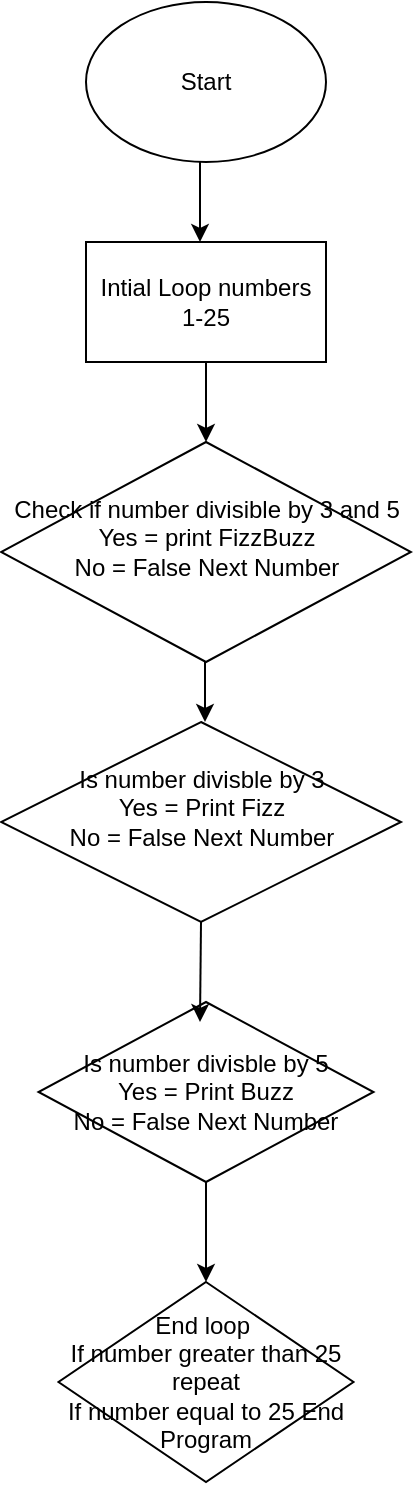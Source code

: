 <mxfile version="26.0.15">
  <diagram name="Page-1" id="K5-_3WBgOPwUEwAdYkSD">
    <mxGraphModel dx="1194" dy="806" grid="1" gridSize="10" guides="1" tooltips="1" connect="1" arrows="1" fold="1" page="1" pageScale="1" pageWidth="850" pageHeight="1100" math="0" shadow="0">
      <root>
        <mxCell id="0" />
        <mxCell id="1" parent="0" />
        <mxCell id="HXaN-FVsAorOwEQNycMN-1" value="Start" style="ellipse;whiteSpace=wrap;html=1;" vertex="1" parent="1">
          <mxGeometry x="320" y="30" width="120" height="80" as="geometry" />
        </mxCell>
        <mxCell id="HXaN-FVsAorOwEQNycMN-2" value="Intial Loop numbers 1-25" style="rounded=0;whiteSpace=wrap;html=1;" vertex="1" parent="1">
          <mxGeometry x="320" y="150" width="120" height="60" as="geometry" />
        </mxCell>
        <mxCell id="HXaN-FVsAorOwEQNycMN-3" value="Check if number divisible by 3 and 5&lt;div&gt;Yes = print FizzBuzz&lt;/div&gt;&lt;div&gt;No = False Next Number&lt;/div&gt;&lt;div&gt;&lt;br&gt;&lt;/div&gt;" style="rhombus;whiteSpace=wrap;html=1;" vertex="1" parent="1">
          <mxGeometry x="277.5" y="250" width="205" height="110" as="geometry" />
        </mxCell>
        <mxCell id="HXaN-FVsAorOwEQNycMN-4" value="Is number divisble by 3&lt;div&gt;Yes = Print Fizz&lt;/div&gt;&lt;div&gt;No = False Next Number&lt;/div&gt;&lt;div&gt;&lt;br&gt;&lt;/div&gt;" style="rhombus;whiteSpace=wrap;html=1;" vertex="1" parent="1">
          <mxGeometry x="277.5" y="390" width="200" height="100" as="geometry" />
        </mxCell>
        <mxCell id="HXaN-FVsAorOwEQNycMN-5" value="Is number divisble by 5&lt;div&gt;Yes = Print Buzz&lt;/div&gt;&lt;div&gt;No = False Next Number&lt;/div&gt;" style="rhombus;whiteSpace=wrap;html=1;" vertex="1" parent="1">
          <mxGeometry x="296.25" y="530" width="167.5" height="90" as="geometry" />
        </mxCell>
        <mxCell id="HXaN-FVsAorOwEQNycMN-6" value="End loop&amp;nbsp;&lt;div&gt;If number greater than 25 repeat&lt;/div&gt;&lt;div&gt;If number equal to 25 End Program&lt;/div&gt;" style="rhombus;whiteSpace=wrap;html=1;" vertex="1" parent="1">
          <mxGeometry x="306.25" y="670" width="147.5" height="100" as="geometry" />
        </mxCell>
        <mxCell id="HXaN-FVsAorOwEQNycMN-7" value="" style="endArrow=classic;html=1;rounded=0;" edge="1" parent="1">
          <mxGeometry width="50" height="50" relative="1" as="geometry">
            <mxPoint x="379.5" y="360" as="sourcePoint" />
            <mxPoint x="379.5" y="390" as="targetPoint" />
          </mxGeometry>
        </mxCell>
        <mxCell id="HXaN-FVsAorOwEQNycMN-9" value="" style="endArrow=classic;html=1;rounded=0;" edge="1" parent="1">
          <mxGeometry width="50" height="50" relative="1" as="geometry">
            <mxPoint x="377" y="110" as="sourcePoint" />
            <mxPoint x="377" y="150" as="targetPoint" />
          </mxGeometry>
        </mxCell>
        <mxCell id="HXaN-FVsAorOwEQNycMN-10" value="" style="endArrow=classic;html=1;rounded=0;exitX=0.5;exitY=1;exitDx=0;exitDy=0;" edge="1" parent="1" source="HXaN-FVsAorOwEQNycMN-4">
          <mxGeometry width="50" height="50" relative="1" as="geometry">
            <mxPoint x="377" y="500" as="sourcePoint" />
            <mxPoint x="377" y="540" as="targetPoint" />
          </mxGeometry>
        </mxCell>
        <mxCell id="HXaN-FVsAorOwEQNycMN-11" value="" style="endArrow=classic;html=1;rounded=0;exitX=0.5;exitY=1;exitDx=0;exitDy=0;" edge="1" parent="1" source="HXaN-FVsAorOwEQNycMN-5">
          <mxGeometry width="50" height="50" relative="1" as="geometry">
            <mxPoint x="379.5" y="630" as="sourcePoint" />
            <mxPoint x="380" y="670" as="targetPoint" />
          </mxGeometry>
        </mxCell>
        <mxCell id="HXaN-FVsAorOwEQNycMN-13" value="" style="endArrow=classic;html=1;rounded=0;exitX=0.5;exitY=1;exitDx=0;exitDy=0;" edge="1" parent="1" source="HXaN-FVsAorOwEQNycMN-2" target="HXaN-FVsAorOwEQNycMN-3">
          <mxGeometry width="50" height="50" relative="1" as="geometry">
            <mxPoint x="380" y="230" as="sourcePoint" />
            <mxPoint x="400" y="210" as="targetPoint" />
          </mxGeometry>
        </mxCell>
      </root>
    </mxGraphModel>
  </diagram>
</mxfile>
